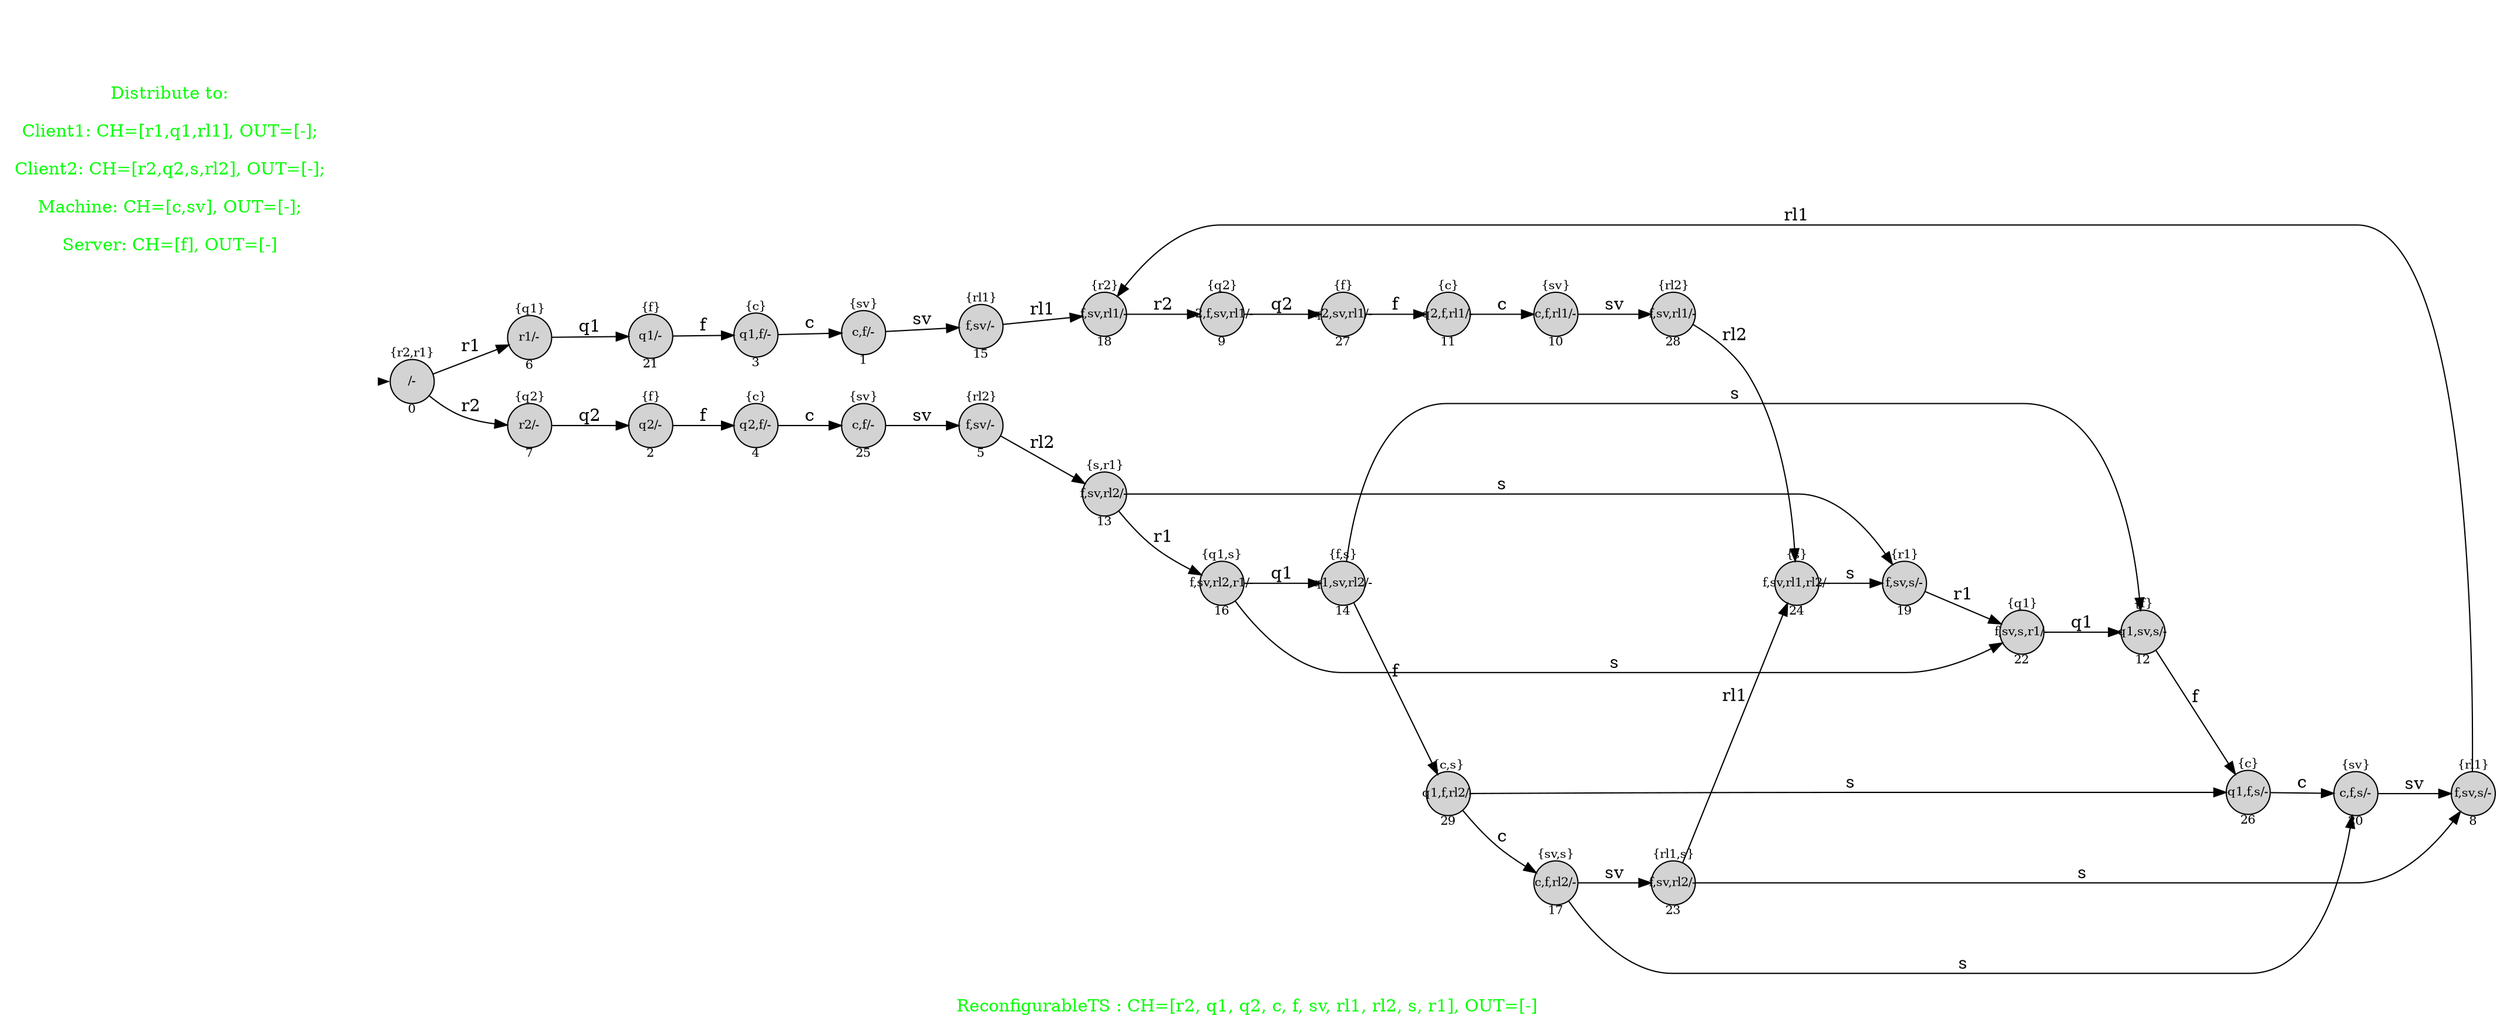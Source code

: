 digraph G {
graph [fontcolor="green",fontsize=14,rankdir=LR,ranksep=0.6,nodesep=0.5,label="
ReconfigurableTS : CH=[r2, q1, q2, c, f, sv, rl1, rl2, s, r1], OUT=[-] "];

node[shape=circle, style=filled, fixedsize=true, fontsize=10];

init [shape=point,style=invis];
spec [fontcolor="green",fontsize=14,peripheries=0,shape=square,fixedsize=false,style="",label="Distribute to:

Client1: CH=[r1,q1,rl1], OUT=[-];

Client2: CH=[r2,q2,s,rl2], OUT=[-];

Machine: CH=[c,sv], OUT=[-];

Server: CH=[f], OUT=[-]"];
	1[label="{sv}

c,f/-

1"];

	2[label="{f}

q2/-

2"];

	3[label="{c}

q1,f/-

3"];

	4[label="{c}

q2,f/-

4"];

	5[label="{rl2}

f,sv/-

5"];

	6[label="{q1}

r1/-

6"];

	7[label="{q2}

r2/-

7"];

	8[label="{rl1}

f,sv,s/-

8"];

	9[label="{q2}

r2,f,sv,rl1/-

9"];

	10[label="{sv}

c,f,rl1/-

10"];

	11[label="{c}

q2,f,rl1/-

11"];

	12[label="{f}

q1,sv,s/-

12"];

	0[label="{r2,r1}

/-

0"];

	13[label="{s,r1}

f,sv,rl2/-

13"];

	14[label="{f,s}

q1,sv,rl2/-

14"];

	15[label="{rl1}

f,sv/-

15"];

	16[label="{q1,s}

f,sv,rl2,r1/-

16"];

	17[label="{sv,s}

c,f,rl2/-

17"];

	18[label="{r2}

f,sv,rl1/-

18"];

	19[label="{r1}

f,sv,s/-

19"];

	20[label="{sv}

c,f,s/-

20"];

	21[label="{f}

q1/-

21"];

	22[label="{q1}

f,sv,s,r1/-

22"];

	23[label="{rl1,s}

f,sv,rl2/-

23"];

	24[label="{s}

f,sv,rl1,rl2/-

24"];

	25[label="{sv}

c,f/-

25"];

	26[label="{c}

q1,f,s/-

26"];

	27[label="{f}

q2,sv,rl1/-

27"];

	28[label="{rl2}

f,sv,rl1/-

28"];

	29[label="{c,s}

q1,f,rl2/-

29"];

	 init -> 0[penwidth=0,tooltip="initial state"];

	6 -> 21[label="q1"];

	22 -> 12[label="q1"];

	29 -> 17[label="c"];

	27 -> 11[label="f"];

	13 -> 19[label="s"];

	16 -> 14[label="q1"];

	19 -> 22[label="r1"];

	0 -> 7[label="r2"];

	0 -> 6[label="r1"];

	24 -> 19[label="s"];

	9 -> 27[label="q2"];

	26 -> 20[label="c"];

	7 -> 2[label="q2"];

	10 -> 28[label="sv"];

	4 -> 25[label="c"];

	3 -> 1[label="c"];

	1 -> 15[label="sv"];

	21 -> 3[label="f"];

	12 -> 26[label="f"];

	15 -> 18[label="rl1"];

	2 -> 4[label="f"];

	23 -> 8[label="s"];

	23 -> 24[label="rl1"];

	14 -> 29[label="f"];

	18 -> 9[label="r2"];

	5 -> 13[label="rl2"];

	28 -> 24[label="rl2"];

	25 -> 5[label="sv"];

	17 -> 20[label="s"];

	14 -> 12[label="s"];

	8 -> 18[label="rl1"];

	16 -> 22[label="s"];

	29 -> 26[label="s"];

	20 -> 8[label="sv"];

	13 -> 16[label="r1"];

	11 -> 10[label="c"];

	17 -> 23[label="sv"];


}

